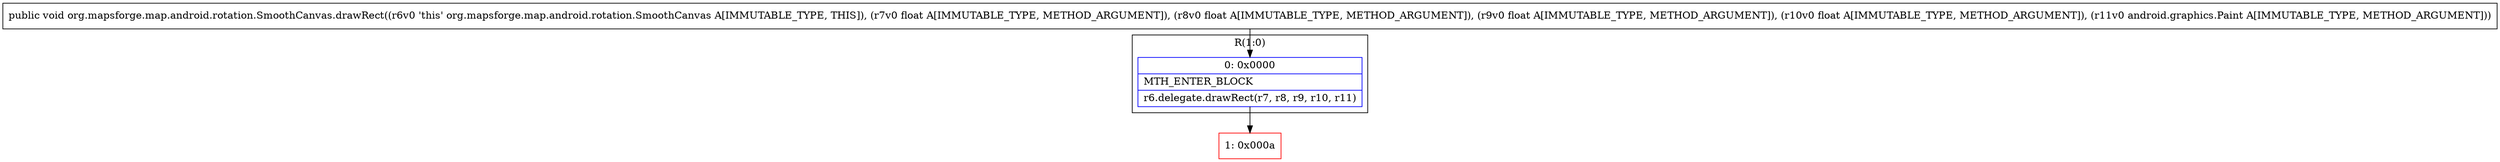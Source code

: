 digraph "CFG fororg.mapsforge.map.android.rotation.SmoothCanvas.drawRect(FFFFLandroid\/graphics\/Paint;)V" {
subgraph cluster_Region_200526331 {
label = "R(1:0)";
node [shape=record,color=blue];
Node_0 [shape=record,label="{0\:\ 0x0000|MTH_ENTER_BLOCK\l|r6.delegate.drawRect(r7, r8, r9, r10, r11)\l}"];
}
Node_1 [shape=record,color=red,label="{1\:\ 0x000a}"];
MethodNode[shape=record,label="{public void org.mapsforge.map.android.rotation.SmoothCanvas.drawRect((r6v0 'this' org.mapsforge.map.android.rotation.SmoothCanvas A[IMMUTABLE_TYPE, THIS]), (r7v0 float A[IMMUTABLE_TYPE, METHOD_ARGUMENT]), (r8v0 float A[IMMUTABLE_TYPE, METHOD_ARGUMENT]), (r9v0 float A[IMMUTABLE_TYPE, METHOD_ARGUMENT]), (r10v0 float A[IMMUTABLE_TYPE, METHOD_ARGUMENT]), (r11v0 android.graphics.Paint A[IMMUTABLE_TYPE, METHOD_ARGUMENT])) }"];
MethodNode -> Node_0;
Node_0 -> Node_1;
}

